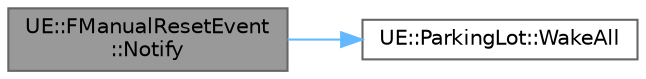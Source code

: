 digraph "UE::FManualResetEvent::Notify"
{
 // INTERACTIVE_SVG=YES
 // LATEX_PDF_SIZE
  bgcolor="transparent";
  edge [fontname=Helvetica,fontsize=10,labelfontname=Helvetica,labelfontsize=10];
  node [fontname=Helvetica,fontsize=10,shape=box,height=0.2,width=0.4];
  rankdir="LR";
  Node1 [id="Node000001",label="UE::FManualResetEvent\l::Notify",height=0.2,width=0.4,color="gray40", fillcolor="grey60", style="filled", fontcolor="black",tooltip="Notifies all waiting threads and leaves the event notified until the next call to Reset()."];
  Node1 -> Node2 [id="edge1_Node000001_Node000002",color="steelblue1",style="solid",tooltip=" "];
  Node2 [id="Node000002",label="UE::ParkingLot::WakeAll",height=0.2,width=0.4,color="grey40", fillcolor="white", style="filled",URL="$d2/d67/namespaceUE_1_1ParkingLot.html#ae036f932ff65961e0732870d1ddb060c",tooltip="Wake all threads from the queue of threads waiting on the address."];
}
